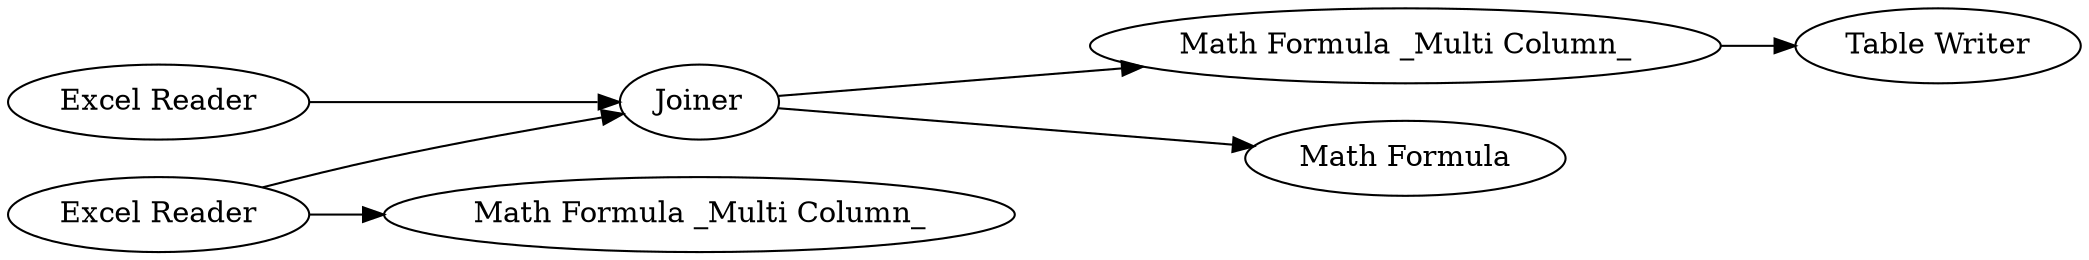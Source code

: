 digraph {
	"-5637773772491190206_14" [label="Table Writer"]
	"-5637773772491190206_12" [label="Math Formula _Multi Column_"]
	"-5637773772491190206_13" [label="Math Formula _Multi Column_"]
	"-5637773772491190206_9" [label="Excel Reader"]
	"-5637773772491190206_10" [label=Joiner]
	"-5637773772491190206_11" [label="Math Formula"]
	"-5637773772491190206_8" [label="Excel Reader"]
	"-5637773772491190206_12" -> "-5637773772491190206_14"
	"-5637773772491190206_10" -> "-5637773772491190206_12"
	"-5637773772491190206_9" -> "-5637773772491190206_10"
	"-5637773772491190206_8" -> "-5637773772491190206_13"
	"-5637773772491190206_10" -> "-5637773772491190206_11"
	"-5637773772491190206_8" -> "-5637773772491190206_10"
	rankdir=LR
}
